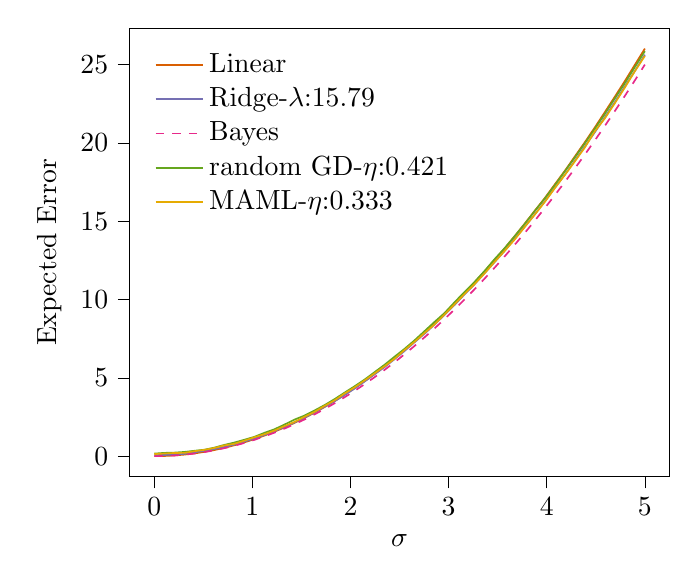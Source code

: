 % This file was created with tikzplotlib v0.10.1.
\begin{tikzpicture}

\definecolor{chocolate217952}{RGB}{217,95,2}
\definecolor{darkcyan27158119}{RGB}{27,158,119}
\definecolor{darkgoldenrod16611829}{RGB}{166,118,29}
\definecolor{darkgray176}{RGB}{176,176,176}
\definecolor{deeppink23141138}{RGB}{231,41,138}
\definecolor{lightslategray117112179}{RGB}{117,112,179}
\definecolor{olivedrab10216630}{RGB}{102,166,30}
\definecolor{orange2301712}{RGB}{230,171,2}

\begin{axis}[
legend cell align={left},
legend style={
  fill opacity=0.8,
  draw opacity=1,
  text opacity=1,
  at={(0.03,0.97)},
  anchor=north west,
  draw=none
},
tick align=outside,
tick pos=left,
x grid style={darkgray176},
xlabel={\(\displaystyle \sigma\)},
xmin=-0.25, xmax=5.25,
xtick style={color=black},
y grid style={darkgray176},
ylabel={Expected Error},
ymin=-1.301, ymax=27.323,
ytick style={color=black}
]

\addplot [semithick, chocolate217952]
table {%
0 2.211e-31
0.102 0.011
0.204 0.043
0.306 0.098
0.408 0.173
0.51 0.271
0.612 0.39
0.714 0.531
0.816 0.694
0.918 0.879
1.02 1.085
1.122 1.312
1.224 1.56
1.327 1.832
1.429 2.123
1.531 2.438
1.633 2.776
1.735 3.133
1.837 3.511
1.939 3.913
2.041 4.336
2.143 4.782
2.245 5.247
2.347 5.735
2.449 6.251
2.551 6.781
2.653 7.332
2.755 7.9
2.857 8.495
2.959 9.124
3.061 9.762
3.163 10.419
3.265 11.108
3.367 11.806
3.469 12.538
3.571 13.275
3.673 14.048
3.776 14.851
3.878 15.671
3.98 16.478
4.082 17.352
4.184 18.216
4.286 19.132
4.388 20.043
4.49 20.989
4.592 21.966
4.694 22.952
4.796 23.949
4.898 24.989
5 26.022
};
\addlegendentry{Linear}
\addplot [semithick, lightslategray117112179]
table {%
0 0.064
0.102 0.076
0.204 0.093
0.306 0.145
0.408 0.237
0.51 0.339
0.612 0.452
0.714 0.59
0.816 0.74
0.918 0.932
1.02 1.124
1.122 1.348
1.224 1.598
1.327 1.861
1.429 2.15
1.531 2.453
1.633 2.795
1.735 3.153
1.837 3.503
1.939 3.903
2.041 4.311
2.143 4.764
2.245 5.225
2.347 5.683
2.449 6.192
2.551 6.717
2.653 7.272
2.755 7.819
2.857 8.403
2.959 9.023
3.061 9.654
3.163 10.333
3.265 10.98
3.367 11.686
3.469 12.392
3.571 13.107
3.673 13.873
3.776 14.648
3.878 15.435
3.98 16.256
4.082 17.13
4.184 17.962
4.286 18.856
4.388 19.77
4.49 20.679
4.592 21.635
4.694 22.605
4.796 23.608
4.898 24.589
5 25.631
};
\addlegendentry{Ridge-$\lambda$:15.79}
\addplot [semithick, deeppink23141138, dashed]
table {%
0 0
0.102 0.01
0.204 0.042
0.306 0.094
0.408 0.167
0.51 0.26
0.612 0.375
0.714 0.51
0.816 0.666
0.918 0.843
1.02 1.041
1.122 1.26
1.224 1.499
1.327 1.76
1.429 2.041
1.531 2.343
1.633 2.666
1.735 3.009
1.837 3.374
1.939 3.759
2.041 4.165
2.143 4.592
2.245 5.04
2.347 5.508
2.449 5.997
2.551 6.508
2.653 7.039
2.755 7.591
2.857 8.163
2.959 8.757
3.061 9.371
3.163 10.006
3.265 10.662
3.367 11.339
3.469 12.037
3.571 12.755
3.673 13.494
3.776 14.254
3.878 15.035
3.98 15.837
4.082 16.66
4.184 17.503
4.286 18.367
4.388 19.252
4.49 20.158
4.592 21.085
4.694 22.032
4.796 23.001
4.898 23.99
5 25.0
};
\addlegendentry{Bayes}
\addplot [semithick, olivedrab10216630]
table {%
0 0.164
0.102 0.21
0.204 0.227
0.306 0.27
0.408 0.344
0.51 0.411
0.612 0.544
0.714 0.72
0.816 0.871
0.918 1.048
1.02 1.235
1.122 1.49
1.224 1.717
1.327 2.018
1.429 2.336
1.531 2.593
1.633 2.916
1.735 3.26
1.837 3.64
1.939 4.056
2.041 4.461
2.143 4.887
2.245 5.365
2.347 5.836
2.449 6.353
2.551 6.855
2.653 7.399
2.755 7.988
2.857 8.577
2.959 9.141
3.061 9.831
3.163 10.493
3.265 11.13
3.367 11.832
3.469 12.584
3.571 13.28
3.673 14.043
3.776 14.832
3.878 15.656
3.98 16.451
4.082 17.294
4.184 18.185
4.286 19.069
4.388 19.975
4.49 20.902
4.592 21.852
4.694 22.842
4.796 23.819
4.898 24.842
5 25.859
};
\addlegendentry{random GD-$\eta$:0.421}
\addplot [semithick, orange2301712]
table {%
0 0.134
0.102 0.167
0.204 0.205
0.306 0.209
0.408 0.316
0.51 0.403
0.612 0.523
0.714 0.684
0.816 0.79
0.918 0.988
1.02 1.208
1.122 1.399
1.224 1.634
1.327 1.919
1.429 2.188
1.531 2.516
1.633 2.828
1.735 3.209
1.837 3.562
1.939 3.999
2.041 4.39
2.143 4.831
2.245 5.285
2.347 5.741
2.449 6.225
2.551 6.78
2.653 7.304
2.755 7.869
2.857 8.412
2.959 9.049
3.061 9.703
3.163 10.362
3.265 10.992
3.367 11.671
3.469 12.407
3.571 13.103
3.673 13.827
3.776 14.633
3.878 15.423
3.98 16.23
4.082 17.107
4.184 17.948
4.286 18.815
4.388 19.704
4.49 20.737
4.592 21.562
4.694 22.533
4.796 23.53
4.898 24.576
5 25.55
};
\addlegendentry{MAML-$\eta$:0.333}

\end{axis}

\end{tikzpicture}
